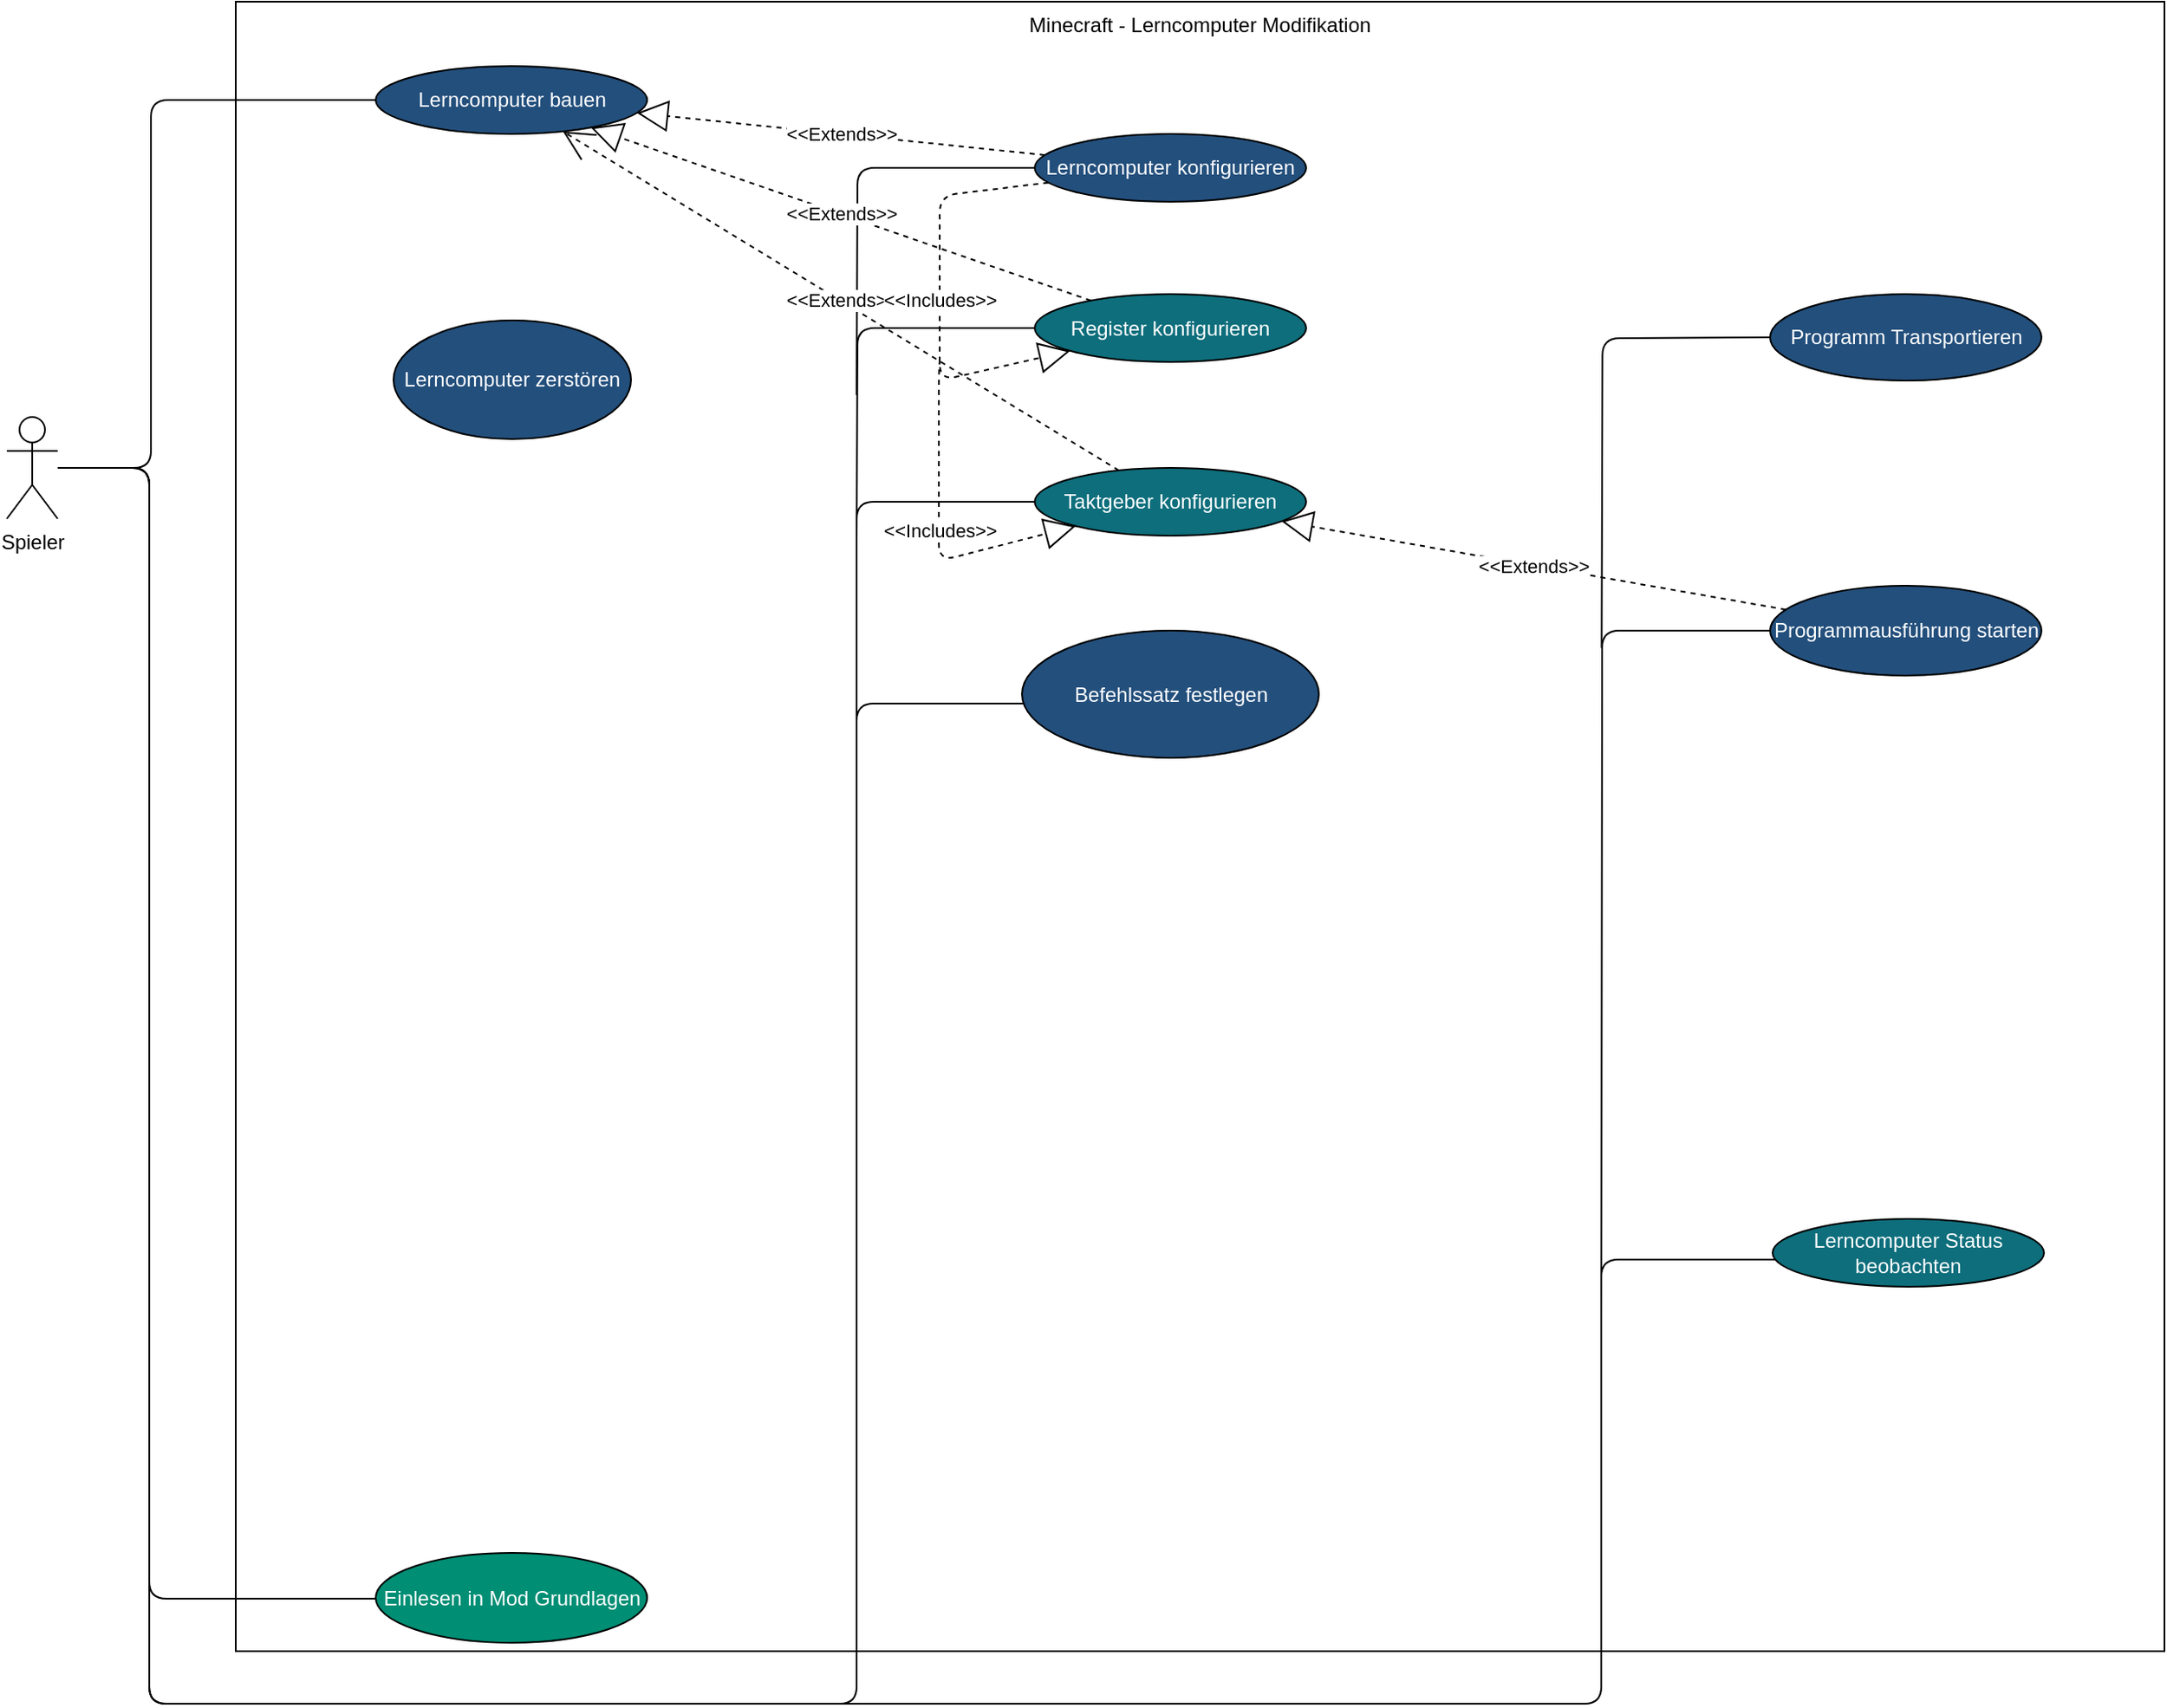 <mxfile version="22.1.4" type="github">
  <diagram name="Seite-1" id="NroZgfhaD9NyDU4y-3oI">
    <mxGraphModel dx="2018" dy="1084" grid="1" gridSize="10" guides="1" tooltips="1" connect="1" arrows="1" fold="1" page="1" pageScale="1" pageWidth="827" pageHeight="1169" math="0" shadow="0">
      <root>
        <mxCell id="0" />
        <mxCell id="1" parent="0" />
        <mxCell id="Xgd_PEKhiGCFAb-JLPNT-1" value="Minecraft - Lerncomputer Modifikation" style="whiteSpace=wrap;html=1;fillColor=none;verticalAlign=top;" vertex="1" parent="1">
          <mxGeometry x="255" y="122" width="1137" height="973" as="geometry" />
        </mxCell>
        <mxCell id="Xgd_PEKhiGCFAb-JLPNT-2" value="Lerncomputer bauen" style="ellipse;whiteSpace=wrap;html=1;fillColor=#234F7C;fontColor=#FFFFFF;" vertex="1" parent="1">
          <mxGeometry x="337.5" y="160" width="160" height="40" as="geometry" />
        </mxCell>
        <mxCell id="Xgd_PEKhiGCFAb-JLPNT-3" style="edgeStyle=orthogonalEdgeStyle;orthogonalLoop=1;jettySize=auto;html=1;endArrow=none;endFill=0;rounded=1;" edge="1" parent="1" source="Xgd_PEKhiGCFAb-JLPNT-14" target="Xgd_PEKhiGCFAb-JLPNT-2">
          <mxGeometry relative="1" as="geometry">
            <Array as="points">
              <mxPoint x="205" y="397" />
              <mxPoint x="205" y="180" />
            </Array>
          </mxGeometry>
        </mxCell>
        <mxCell id="Xgd_PEKhiGCFAb-JLPNT-12" style="edgeStyle=orthogonalEdgeStyle;rounded=1;orthogonalLoop=1;jettySize=auto;html=1;endArrow=none;endFill=0;" edge="1" parent="1" source="Xgd_PEKhiGCFAb-JLPNT-14" target="Xgd_PEKhiGCFAb-JLPNT-41">
          <mxGeometry relative="1" as="geometry">
            <Array as="points">
              <mxPoint x="204" y="397" />
              <mxPoint x="204" y="1064" />
            </Array>
          </mxGeometry>
        </mxCell>
        <mxCell id="Xgd_PEKhiGCFAb-JLPNT-13" style="edgeStyle=orthogonalEdgeStyle;rounded=1;orthogonalLoop=1;jettySize=auto;html=1;endArrow=none;endFill=0;" edge="1" parent="1" source="Xgd_PEKhiGCFAb-JLPNT-14" target="Xgd_PEKhiGCFAb-JLPNT-37">
          <mxGeometry relative="1" as="geometry">
            <Array as="points">
              <mxPoint x="204" y="397" />
              <mxPoint x="204" y="1126" />
              <mxPoint x="1060" y="1126" />
              <mxPoint x="1060" y="864" />
            </Array>
            <mxPoint x="1159.525" y="864.0" as="targetPoint" />
          </mxGeometry>
        </mxCell>
        <mxCell id="Xgd_PEKhiGCFAb-JLPNT-14" value="Spieler" style="shape=umlActor;verticalLabelPosition=bottom;labelBackgroundColor=#ffffff;verticalAlign=top;html=1;fillColor=none;" vertex="1" parent="1">
          <mxGeometry x="120" y="367" width="30" height="60" as="geometry" />
        </mxCell>
        <mxCell id="Xgd_PEKhiGCFAb-JLPNT-23" style="edgeStyle=orthogonalEdgeStyle;rounded=1;orthogonalLoop=1;jettySize=auto;html=1;endArrow=none;endFill=0;" edge="1" parent="1" source="Xgd_PEKhiGCFAb-JLPNT-24">
          <mxGeometry relative="1" as="geometry">
            <mxPoint x="621" y="354" as="targetPoint" />
          </mxGeometry>
        </mxCell>
        <mxCell id="Xgd_PEKhiGCFAb-JLPNT-24" value="Lerncomputer konfigurieren" style="ellipse;whiteSpace=wrap;html=1;fillColor=#234f7c;fontColor=#FFFFFF;" vertex="1" parent="1">
          <mxGeometry x="726" y="200" width="160" height="40" as="geometry" />
        </mxCell>
        <mxCell id="Xgd_PEKhiGCFAb-JLPNT-27" value="Befehlssatz festlegen" style="ellipse;whiteSpace=wrap;html=1;fillColor=#234f7c;fontColor=#FFFFFF;" vertex="1" parent="1">
          <mxGeometry x="718.5" y="493" width="175" height="75" as="geometry" />
        </mxCell>
        <mxCell id="Xgd_PEKhiGCFAb-JLPNT-28" style="edgeStyle=orthogonalEdgeStyle;rounded=1;orthogonalLoop=1;jettySize=auto;html=1;endArrow=none;endFill=0;" edge="1" parent="1" source="Xgd_PEKhiGCFAb-JLPNT-29">
          <mxGeometry relative="1" as="geometry">
            <mxPoint x="621" y="591" as="targetPoint" />
            <Array as="points">
              <mxPoint x="621" y="417" />
            </Array>
          </mxGeometry>
        </mxCell>
        <mxCell id="Xgd_PEKhiGCFAb-JLPNT-29" value="Taktgeber konfigurieren" style="ellipse;whiteSpace=wrap;html=1;fillColor=#0e6e7c;fontColor=#FFFFFF;" vertex="1" parent="1">
          <mxGeometry x="726" y="397" width="160" height="40" as="geometry" />
        </mxCell>
        <mxCell id="Xgd_PEKhiGCFAb-JLPNT-30" style="edgeStyle=orthogonalEdgeStyle;rounded=1;orthogonalLoop=1;jettySize=auto;html=1;endArrow=none;endFill=0;" edge="1" parent="1" source="Xgd_PEKhiGCFAb-JLPNT-31">
          <mxGeometry relative="1" as="geometry">
            <mxPoint x="621" y="441" as="targetPoint" />
          </mxGeometry>
        </mxCell>
        <mxCell id="Xgd_PEKhiGCFAb-JLPNT-31" value="Register konfigurieren" style="ellipse;whiteSpace=wrap;html=1;fillColor=#0e6e7c;fontColor=#FFFFFF;" vertex="1" parent="1">
          <mxGeometry x="726" y="294.5" width="160" height="40" as="geometry" />
        </mxCell>
        <mxCell id="Xgd_PEKhiGCFAb-JLPNT-34" style="edgeStyle=orthogonalEdgeStyle;rounded=1;orthogonalLoop=1;jettySize=auto;html=1;endArrow=none;endFill=0;" edge="1" parent="1">
          <mxGeometry relative="1" as="geometry">
            <mxPoint x="1060.2" y="503.2" as="targetPoint" />
            <mxPoint x="1159.5" y="319.951" as="sourcePoint" />
          </mxGeometry>
        </mxCell>
        <mxCell id="Xgd_PEKhiGCFAb-JLPNT-35" value="Programm Transportieren" style="ellipse;whiteSpace=wrap;html=1;fillColor=#234f7c;fontColor=#FFFFFF;" vertex="1" parent="1">
          <mxGeometry x="1159.5" y="294.5" width="160" height="51" as="geometry" />
        </mxCell>
        <mxCell id="Xgd_PEKhiGCFAb-JLPNT-37" value="Lerncomputer Status beobachten" style="ellipse;whiteSpace=wrap;html=1;fillColor=#0e6e7c;fontColor=#FFFFFF;" vertex="1" parent="1">
          <mxGeometry x="1161" y="840" width="160" height="40" as="geometry" />
        </mxCell>
        <mxCell id="Xgd_PEKhiGCFAb-JLPNT-39" style="edgeStyle=orthogonalEdgeStyle;rounded=1;orthogonalLoop=1;jettySize=auto;html=1;endArrow=none;endFill=0;" edge="1" parent="1" source="Xgd_PEKhiGCFAb-JLPNT-40">
          <mxGeometry relative="1" as="geometry">
            <mxPoint x="1060" y="900" as="targetPoint" />
          </mxGeometry>
        </mxCell>
        <mxCell id="Xgd_PEKhiGCFAb-JLPNT-40" value="Programmausführung starten" style="ellipse;whiteSpace=wrap;html=1;fillColor=#234f7c;fontColor=#FFFFFF;" vertex="1" parent="1">
          <mxGeometry x="1159.5" y="466.5" width="160" height="53" as="geometry" />
        </mxCell>
        <mxCell id="Xgd_PEKhiGCFAb-JLPNT-41" value="Einlesen in Mod Grundlagen" style="ellipse;whiteSpace=wrap;html=1;fillColor=#008e74;fontColor=#FFFFFF;" vertex="1" parent="1">
          <mxGeometry x="337.5" y="1037" width="160" height="53" as="geometry" />
        </mxCell>
        <mxCell id="Xgd_PEKhiGCFAb-JLPNT-42" style="edgeStyle=orthogonalEdgeStyle;rounded=1;orthogonalLoop=1;jettySize=auto;html=1;endArrow=none;endFill=0;" edge="1" parent="1" source="Xgd_PEKhiGCFAb-JLPNT-14" target="Xgd_PEKhiGCFAb-JLPNT-27">
          <mxGeometry relative="1" as="geometry">
            <mxPoint x="160" y="407" as="sourcePoint" />
            <mxPoint x="347.524" y="1074.143" as="targetPoint" />
            <Array as="points">
              <mxPoint x="204" y="397" />
              <mxPoint x="204" y="1126" />
              <mxPoint x="621" y="1126" />
              <mxPoint x="621" y="536" />
            </Array>
          </mxGeometry>
        </mxCell>
        <mxCell id="Xgd_PEKhiGCFAb-JLPNT-43" value="&amp;lt;&amp;lt;Extends&lt;span style=&quot;color: rgb(0 , 0 , 0)&quot;&gt;&amp;gt;&amp;gt;&lt;/span&gt;" style="endArrow=block;endSize=16;endFill=0;html=1;dashed=1;" edge="1" parent="1" source="Xgd_PEKhiGCFAb-JLPNT-31" target="Xgd_PEKhiGCFAb-JLPNT-2">
          <mxGeometry width="160" relative="1" as="geometry">
            <mxPoint x="146.5" y="1170" as="sourcePoint" />
            <mxPoint x="459.413" y="455.965" as="targetPoint" />
          </mxGeometry>
        </mxCell>
        <mxCell id="Xgd_PEKhiGCFAb-JLPNT-44" value="&amp;lt;&amp;lt;Extends&lt;span style=&quot;color: rgb(0 , 0 , 0)&quot;&gt;&amp;gt;&amp;gt;&lt;/span&gt;" style="endArrow=open;endSize=16;endFill=0;html=1;dashed=1;" edge="1" parent="1" source="Xgd_PEKhiGCFAb-JLPNT-29" target="Xgd_PEKhiGCFAb-JLPNT-2">
          <mxGeometry width="160" relative="1" as="geometry">
            <mxPoint x="146.5" y="1170" as="sourcePoint" />
            <mxPoint x="446.917" y="644.401" as="targetPoint" />
          </mxGeometry>
        </mxCell>
        <mxCell id="Xgd_PEKhiGCFAb-JLPNT-45" value="&amp;lt;&amp;lt;Extends&lt;span style=&quot;color: rgb(0 , 0 , 0)&quot;&gt;&amp;gt;&amp;gt;&lt;/span&gt;" style="endArrow=block;endSize=16;endFill=0;html=1;dashed=1;" edge="1" parent="1" source="Xgd_PEKhiGCFAb-JLPNT-24" target="Xgd_PEKhiGCFAb-JLPNT-2">
          <mxGeometry width="160" relative="1" as="geometry">
            <mxPoint x="146.5" y="1170" as="sourcePoint" />
            <mxPoint x="306.5" y="1170" as="targetPoint" />
          </mxGeometry>
        </mxCell>
        <mxCell id="Xgd_PEKhiGCFAb-JLPNT-54" value="&amp;lt;&amp;lt;Extends&lt;span style=&quot;color: rgb(0 , 0 , 0)&quot;&gt;&amp;gt;&amp;gt;&lt;/span&gt;" style="endArrow=block;endSize=16;endFill=0;html=1;dashed=1;" edge="1" parent="1" source="Xgd_PEKhiGCFAb-JLPNT-40" target="Xgd_PEKhiGCFAb-JLPNT-29">
          <mxGeometry width="160" relative="1" as="geometry">
            <mxPoint x="726" y="813" as="sourcePoint" />
            <mxPoint x="886" y="813" as="targetPoint" />
          </mxGeometry>
        </mxCell>
        <mxCell id="Xgd_PEKhiGCFAb-JLPNT-56" value="&amp;lt;&amp;lt;Includes&amp;gt;&amp;gt;" style="endArrow=block;endSize=16;endFill=0;html=1;dashed=1;" edge="1" parent="1" source="Xgd_PEKhiGCFAb-JLPNT-24" target="Xgd_PEKhiGCFAb-JLPNT-31">
          <mxGeometry width="160" relative="1" as="geometry">
            <mxPoint x="727.015" y="227.837" as="sourcePoint" />
            <mxPoint x="740.509" y="326.526" as="targetPoint" />
            <Array as="points">
              <mxPoint x="670" y="236.5" />
              <mxPoint x="670" y="345.5" />
            </Array>
          </mxGeometry>
        </mxCell>
        <mxCell id="Xgd_PEKhiGCFAb-JLPNT-57" value="&amp;lt;&amp;lt;Includes&amp;gt;&amp;gt;" style="endArrow=block;endSize=16;endFill=0;html=1;dashed=1;" edge="1" parent="1" target="Xgd_PEKhiGCFAb-JLPNT-29">
          <mxGeometry width="160" relative="1" as="geometry">
            <mxPoint x="670" y="333" as="sourcePoint" />
            <mxPoint x="750.861" y="431.249" as="targetPoint" />
            <Array as="points">
              <mxPoint x="669.5" y="343" />
              <mxPoint x="669.5" y="452" />
            </Array>
          </mxGeometry>
        </mxCell>
        <mxCell id="Xgd_PEKhiGCFAb-JLPNT-59" value="Lerncomputer zerstören" style="ellipse;whiteSpace=wrap;html=1;fillColor=#234F7C;fontColor=#FFFFFF;" vertex="1" parent="1">
          <mxGeometry x="348" y="310" width="140" height="70" as="geometry" />
        </mxCell>
      </root>
    </mxGraphModel>
  </diagram>
</mxfile>
